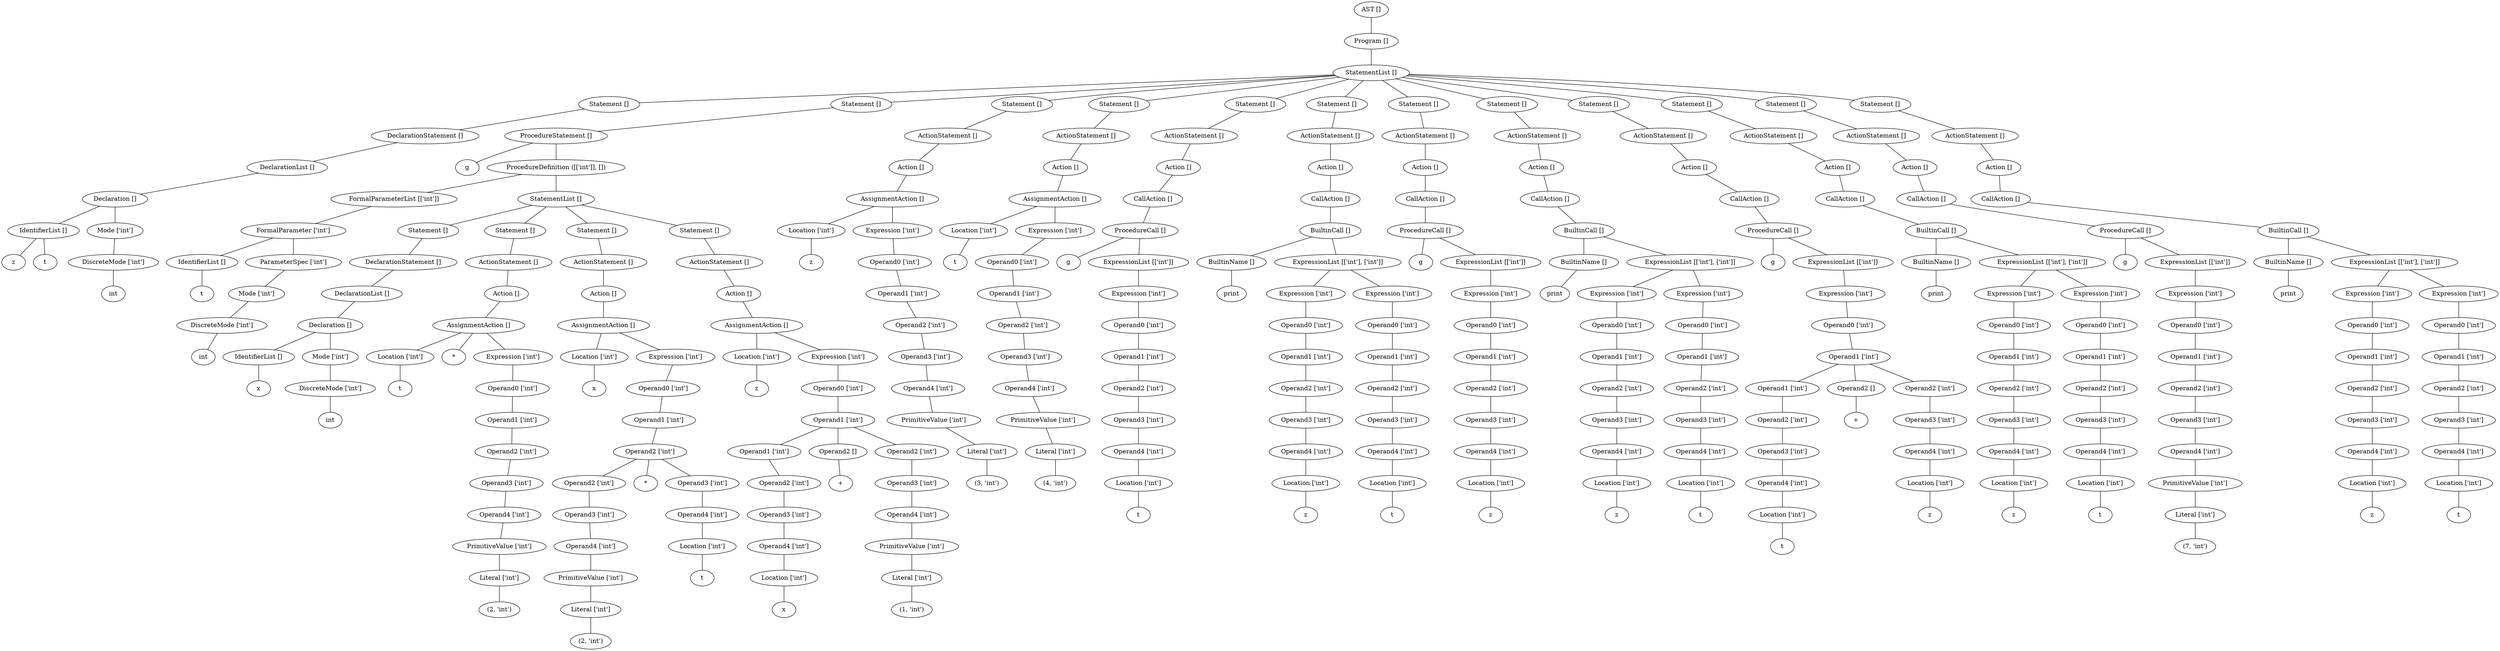 graph G {
139882367695336 [label="AST []"];
139882367696792 [label="AST []"];
139882367695336 -- 139882367696792;
139882367696792 [label="Program []"];
139882367693320 [label="Program []"];
139882367696792 -- 139882367693320;
139882367693320 [label="StatementList []"];
139882367711216 [label="StatementList []"];
139882367693320 -- 139882367711216;
139882367711216 [label="Statement []"];
139882367243264 [label="Statement []"];
139882367711216 -- 139882367243264;
139882367243264 [label="DeclarationStatement []"];
139882367252576 [label="DeclarationStatement []"];
139882367243264 -- 139882367252576;
139882367252576 [label="DeclarationList []"];
139882367732592 [label="DeclarationList []"];
139882367252576 -- 139882367732592;
139882367732592 [label="Declaration []"];
139882367730576 [label="Declaration []"];
139882367732592 -- 139882367730576;
139882367730576 [label="IdentifierList []"];
9803227570599695098 [label=z];
139882367730576 -- 9803227570599695098;
10535881469886433309 [label=t];
139882367730576 -- 10535881469886433309;
139882393035552 [label="Declaration []"];
139882367732592 -- 139882393035552;
139882393035552 [label="Mode ['int']"];
139882367230304 [label="Mode ['int']"];
139882393035552 -- 139882367230304;
139882367230304 [label="DiscreteMode ['int']"];
10349825758228330630 [label=int];
139882367230304 -- 10349825758228330630;
139882367732816 [label="StatementList []"];
139882367693320 -- 139882367732816;
139882367732816 [label="Statement []"];
139882367733488 [label="Statement []"];
139882367732816 -- 139882367733488;
139882367733488 [label="ProcedureStatement []"];
12943064118010161581 [label=g];
139882367733488 -- 12943064118010161581;
139882367748864 [label="ProcedureStatement []"];
139882367733488 -- 139882367748864;
139882367748864 [label="ProcedureDefinition ([['int']], [])"];
139882367733432 [label="ProcedureDefinition ([['int']], [])"];
139882367748864 -- 139882367733432;
139882367733432 [label="FormalParameterList [['int']]"];
139882367732928 [label="FormalParameterList [['int']]"];
139882367733432 -- 139882367732928;
139882367732928 [label="FormalParameter ['int']"];
139882367733376 [label="FormalParameter ['int']"];
139882367732928 -- 139882367733376;
139882367733376 [label="IdentifierList []"];
12464914801697975676 [label=t];
139882367733376 -- 12464914801697975676;
139882367733152 [label="FormalParameter ['int']"];
139882367732928 -- 139882367733152;
139882367733152 [label="ParameterSpec ['int']"];
139882367733040 [label="ParameterSpec ['int']"];
139882367733152 -- 139882367733040;
139882367733040 [label="Mode ['int']"];
139882367732760 [label="Mode ['int']"];
139882367733040 -- 139882367732760;
139882367732760 [label="DiscreteMode ['int']"];
10309963909557064700 [label=int];
139882367732760 -- 10309963909557064700;
139882367749872 [label="ProcedureDefinition ([['int']], [])"];
139882367748864 -- 139882367749872;
139882367749872 [label="StatementList []"];
139882367749368 [label="StatementList []"];
139882367749872 -- 139882367749368;
139882367749368 [label="Statement []"];
139882367749088 [label="Statement []"];
139882367749368 -- 139882367749088;
139882367749088 [label="DeclarationStatement []"];
139882367733600 [label="DeclarationStatement []"];
139882367749088 -- 139882367733600;
139882367733600 [label="DeclarationList []"];
139882367746288 [label="DeclarationList []"];
139882367733600 -- 139882367746288;
139882367746288 [label="Declaration []"];
139882367749424 [label="Declaration []"];
139882367746288 -- 139882367749424;
139882367749424 [label="IdentifierList []"];
10108312645843992768 [label=x];
139882367749424 -- 10108312645843992768;
139882367749928 [label="Declaration []"];
139882367746288 -- 139882367749928;
139882367749928 [label="Mode ['int']"];
139882367732984 [label="Mode ['int']"];
139882367749928 -- 139882367732984;
139882367732984 [label="DiscreteMode ['int']"];
13622204439946364441 [label=int];
139882367732984 -- 13622204439946364441;
139882367747632 [label="StatementList []"];
139882367749872 -- 139882367747632;
139882367747632 [label="Statement []"];
139882367747576 [label="Statement []"];
139882367747632 -- 139882367747576;
139882367747576 [label="ActionStatement []"];
139882367746736 [label="ActionStatement []"];
139882367747576 -- 139882367746736;
139882367746736 [label="Action []"];
139882367749480 [label="Action []"];
139882367746736 -- 139882367749480;
139882367749480 [label="AssignmentAction []"];
139882367746792 [label="AssignmentAction []"];
139882367749480 -- 139882367746792;
139882367746792 [label="Location ['int']"];
9961993207961895214 [label=t];
139882367746792 -- 9961993207961895214;
13692462024202553519 [label="*"];
139882367749480 -- 13692462024202553519;
139882367746960 [label="AssignmentAction []"];
139882367749480 -- 139882367746960;
139882367746960 [label="Expression ['int']"];
139882367746904 [label="Expression ['int']"];
139882367746960 -- 139882367746904;
139882367746904 [label="Operand0 ['int']"];
139882367746624 [label="Operand0 ['int']"];
139882367746904 -- 139882367746624;
139882367746624 [label="Operand1 ['int']"];
139882367746568 [label="Operand1 ['int']"];
139882367746624 -- 139882367746568;
139882367746568 [label="Operand2 ['int']"];
139882367748080 [label="Operand2 ['int']"];
139882367746568 -- 139882367748080;
139882367748080 [label="Operand3 ['int']"];
139882367750096 [label="Operand3 ['int']"];
139882367748080 -- 139882367750096;
139882367750096 [label="Operand4 ['int']"];
139882367747968 [label="Operand4 ['int']"];
139882367750096 -- 139882367747968;
139882367747968 [label="PrimitiveValue ['int']"];
139882367750040 [label="PrimitiveValue ['int']"];
139882367747968 -- 139882367750040;
139882367750040 [label="Literal ['int']"];
10013542444965638645 [label="(2, 'int')"];
139882367750040 -- 10013542444965638645;
139882367749704 [label="StatementList []"];
139882367749872 -- 139882367749704;
139882367749704 [label="Statement []"];
139882367746120 [label="Statement []"];
139882367749704 -- 139882367746120;
139882367746120 [label="ActionStatement []"];
139882367747464 [label="ActionStatement []"];
139882367746120 -- 139882367747464;
139882367747464 [label="Action []"];
139882367747016 [label="Action []"];
139882367747464 -- 139882367747016;
139882367747016 [label="AssignmentAction []"];
139882367746512 [label="AssignmentAction []"];
139882367747016 -- 139882367746512;
139882367746512 [label="Location ['int']"];
13202730052953625267 [label=x];
139882367746512 -- 13202730052953625267;
139882367749312 [label="AssignmentAction []"];
139882367747016 -- 139882367749312;
139882367749312 [label="Expression ['int']"];
139882367749256 [label="Expression ['int']"];
139882367749312 -- 139882367749256;
139882367749256 [label="Operand0 ['int']"];
139882367747688 [label="Operand0 ['int']"];
139882367749256 -- 139882367747688;
139882367747688 [label="Operand1 ['int']"];
139882367747800 [label="Operand1 ['int']"];
139882367747688 -- 139882367747800;
139882367747800 [label="Operand2 ['int']"];
139882367747128 [label="Operand2 ['int']"];
139882367747800 -- 139882367747128;
139882367747128 [label="Operand2 ['int']"];
139882367747072 [label="Operand2 ['int']"];
139882367747128 -- 139882367747072;
139882367747072 [label="Operand3 ['int']"];
139882367749032 [label="Operand3 ['int']"];
139882367747072 -- 139882367749032;
139882367749032 [label="Operand4 ['int']"];
139882367747912 [label="Operand4 ['int']"];
139882367749032 -- 139882367747912;
139882367747912 [label="PrimitiveValue ['int']"];
139882367749536 [label="PrimitiveValue ['int']"];
139882367747912 -- 139882367749536;
139882367749536 [label="Literal ['int']"];
10949484953496038819 [label="(2, 'int')"];
139882367749536 -- 10949484953496038819;
11167440168650912153 [label="*"];
139882367747800 -- 11167440168650912153;
139882367747744 [label="Operand2 ['int']"];
139882367747800 -- 139882367747744;
139882367747744 [label="Operand3 ['int']"];
139882367748808 [label="Operand3 ['int']"];
139882367747744 -- 139882367748808;
139882367748808 [label="Operand4 ['int']"];
139882367747184 [label="Operand4 ['int']"];
139882367748808 -- 139882367747184;
139882367747184 [label="Location ['int']"];
9720122074022325566 [label=t];
139882367747184 -- 9720122074022325566;
139882367747240 [label="StatementList []"];
139882367749872 -- 139882367747240;
139882367747240 [label="Statement []"];
139882367746848 [label="Statement []"];
139882367747240 -- 139882367746848;
139882367746848 [label="ActionStatement []"];
139882367749816 [label="ActionStatement []"];
139882367746848 -- 139882367749816;
139882367749816 [label="Action []"];
139882367749648 [label="Action []"];
139882367749816 -- 139882367749648;
139882367749648 [label="AssignmentAction []"];
139882367748024 [label="AssignmentAction []"];
139882367749648 -- 139882367748024;
139882367748024 [label="Location ['int']"];
9995477357900655442 [label=z];
139882367748024 -- 9995477357900655442;
139882367749592 [label="AssignmentAction []"];
139882367749648 -- 139882367749592;
139882367749592 [label="Expression ['int']"];
139882367748472 [label="Expression ['int']"];
139882367749592 -- 139882367748472;
139882367748472 [label="Operand0 ['int']"];
139882367747408 [label="Operand0 ['int']"];
139882367748472 -- 139882367747408;
139882367747408 [label="Operand1 ['int']"];
139882367748920 [label="Operand1 ['int']"];
139882367747408 -- 139882367748920;
139882367748920 [label="Operand1 ['int']"];
139882367748416 [label="Operand1 ['int']"];
139882367748920 -- 139882367748416;
139882367748416 [label="Operand2 ['int']"];
139882367746344 [label="Operand2 ['int']"];
139882367748416 -- 139882367746344;
139882367746344 [label="Operand3 ['int']"];
139882367747856 [label="Operand3 ['int']"];
139882367746344 -- 139882367747856;
139882367747856 [label="Operand4 ['int']"];
139882367749760 [label="Operand4 ['int']"];
139882367747856 -- 139882367749760;
139882367749760 [label="Location ['int']"];
12639438372835405396 [label=x];
139882367749760 -- 12639438372835405396;
139882367748976 [label="Operand1 ['int']"];
139882367747408 -- 139882367748976;
139882367748976 [label="Operand2 []"];
10926053971567379869 [label="+"];
139882367748976 -- 10926053971567379869;
139882367747352 [label="Operand1 ['int']"];
139882367747408 -- 139882367747352;
139882367747352 [label="Operand2 ['int']"];
139882367748192 [label="Operand2 ['int']"];
139882367747352 -- 139882367748192;
139882367748192 [label="Operand3 ['int']"];
139882367748640 [label="Operand3 ['int']"];
139882367748192 -- 139882367748640;
139882367748640 [label="Operand4 ['int']"];
139882367748584 [label="Operand4 ['int']"];
139882367748640 -- 139882367748584;
139882367748584 [label="PrimitiveValue ['int']"];
139882367748360 [label="PrimitiveValue ['int']"];
139882367748584 -- 139882367748360;
139882367748360 [label="Literal ['int']"];
9833603865752881606 [label="(1, 'int')"];
139882367748360 -- 9833603865752881606;
139882367733712 [label="StatementList []"];
139882367693320 -- 139882367733712;
139882367733712 [label="Statement []"];
139882367748304 [label="Statement []"];
139882367733712 -- 139882367748304;
139882367748304 [label="ActionStatement []"];
139882367733656 [label="ActionStatement []"];
139882367748304 -- 139882367733656;
139882367733656 [label="Action []"];
139882367748528 [label="Action []"];
139882367733656 -- 139882367748528;
139882367748528 [label="AssignmentAction []"];
139882393035440 [label="AssignmentAction []"];
139882367748528 -- 139882393035440;
139882393035440 [label="Location ['int']"];
11264768471296177063 [label=z];
139882393035440 -- 11264768471296177063;
139882367747296 [label="AssignmentAction []"];
139882367748528 -- 139882367747296;
139882367747296 [label="Expression ['int']"];
139882367748136 [label="Expression ['int']"];
139882367747296 -- 139882367748136;
139882367748136 [label="Operand0 ['int']"];
139882367746400 [label="Operand0 ['int']"];
139882367748136 -- 139882367746400;
139882367746400 [label="Operand1 ['int']"];
139882367746456 [label="Operand1 ['int']"];
139882367746400 -- 139882367746456;
139882367746456 [label="Operand2 ['int']"];
139882367747520 [label="Operand2 ['int']"];
139882367746456 -- 139882367747520;
139882367747520 [label="Operand3 ['int']"];
139882393035496 [label="Operand3 ['int']"];
139882367747520 -- 139882393035496;
139882393035496 [label="Operand4 ['int']"];
139882367732872 [label="Operand4 ['int']"];
139882393035496 -- 139882367732872;
139882367732872 [label="PrimitiveValue ['int']"];
139882367749144 [label="PrimitiveValue ['int']"];
139882367732872 -- 139882367749144;
139882367749144 [label="Literal ['int']"];
10050172889597339108 [label="(3, 'int')"];
139882367749144 -- 10050172889597339108;
139882367748752 [label="StatementList []"];
139882367693320 -- 139882367748752;
139882367748752 [label="Statement []"];
139882367287704 [label="Statement []"];
139882367748752 -- 139882367287704;
139882367287704 [label="ActionStatement []"];
139882367746232 [label="ActionStatement []"];
139882367287704 -- 139882367746232;
139882367746232 [label="Action []"];
139882367282816 [label="Action []"];
139882367746232 -- 139882367282816;
139882367282816 [label="AssignmentAction []"];
139882367732648 [label="AssignmentAction []"];
139882367282816 -- 139882367732648;
139882367732648 [label="Location ['int']"];
11776179025319028607 [label=t];
139882367732648 -- 11776179025319028607;
139882367740616 [label="AssignmentAction []"];
139882367282816 -- 139882367740616;
139882367740616 [label="Expression ['int']"];
139882367740560 [label="Expression ['int']"];
139882367740616 -- 139882367740560;
139882367740560 [label="Operand0 ['int']"];
139882367738264 [label="Operand0 ['int']"];
139882367740560 -- 139882367738264;
139882367738264 [label="Operand1 ['int']"];
139882367738208 [label="Operand1 ['int']"];
139882367738264 -- 139882367738208;
139882367738208 [label="Operand2 ['int']"];
139882367738320 [label="Operand2 ['int']"];
139882367738208 -- 139882367738320;
139882367738320 [label="Operand3 ['int']"];
139882367733320 [label="Operand3 ['int']"];
139882367738320 -- 139882367733320;
139882367733320 [label="Operand4 ['int']"];
139882367748248 [label="Operand4 ['int']"];
139882367733320 -- 139882367748248;
139882367748248 [label="PrimitiveValue ['int']"];
139882367746176 [label="PrimitiveValue ['int']"];
139882367748248 -- 139882367746176;
139882367746176 [label="Literal ['int']"];
11640033208395602705 [label="(4, 'int')"];
139882367746176 -- 11640033208395602705;
139882367230416 [label="StatementList []"];
139882367693320 -- 139882367230416;
139882367230416 [label="Statement []"];
139882367741400 [label="Statement []"];
139882367230416 -- 139882367741400;
139882367741400 [label="ActionStatement []"];
139882367738600 [label="ActionStatement []"];
139882367741400 -- 139882367738600;
139882367738600 [label="Action []"];
139882367738096 [label="Action []"];
139882367738600 -- 139882367738096;
139882367738096 [label="CallAction []"];
139882367739216 [label="CallAction []"];
139882367738096 -- 139882367739216;
139882367739216 [label="ProcedureCall []"];
9782011032287468941 [label=g];
139882367739216 -- 9782011032287468941;
139882367740280 [label="ProcedureCall []"];
139882367739216 -- 139882367740280;
139882367740280 [label="ExpressionList [['int']]"];
139882367740224 [label="ExpressionList [['int']]"];
139882367740280 -- 139882367740224;
139882367740224 [label="Expression ['int']"];
139882367739160 [label="Expression ['int']"];
139882367740224 -- 139882367739160;
139882367739160 [label="Operand0 ['int']"];
139882367738544 [label="Operand0 ['int']"];
139882367739160 -- 139882367738544;
139882367738544 [label="Operand1 ['int']"];
139882367733208 [label="Operand1 ['int']"];
139882367738544 -- 139882367733208;
139882367733208 [label="Operand2 ['int']"];
139882367738152 [label="Operand2 ['int']"];
139882367733208 -- 139882367738152;
139882367738152 [label="Operand3 ['int']"];
139882367740392 [label="Operand3 ['int']"];
139882367738152 -- 139882367740392;
139882367740392 [label="Operand4 ['int']"];
139882367749200 [label="Operand4 ['int']"];
139882367740392 -- 139882367749200;
139882367749200 [label="Location ['int']"];
11576436435233558937 [label=t];
139882367749200 -- 11576436435233558937;
139882367741456 [label="StatementList []"];
139882367693320 -- 139882367741456;
139882367741456 [label="Statement []"];
139882367738712 [label="Statement []"];
139882367741456 -- 139882367738712;
139882367738712 [label="ActionStatement []"];
139882367739552 [label="ActionStatement []"];
139882367738712 -- 139882367739552;
139882367739552 [label="Action []"];
139882367740448 [label="Action []"];
139882367739552 -- 139882367740448;
139882367740448 [label="CallAction []"];
139882367740000 [label="CallAction []"];
139882367740448 -- 139882367740000;
139882367740000 [label="BuiltinCall []"];
139882367748696 [label="BuiltinCall []"];
139882367740000 -- 139882367748696;
139882367748696 [label="BuiltinName []"];
11637429547831944119 [label=print];
139882367748696 -- 11637429547831944119;
139882367741736 [label="BuiltinCall []"];
139882367740000 -- 139882367741736;
139882367741736 [label="ExpressionList [['int'], ['int']]"];
139882367741344 [label="ExpressionList [['int'], ['int']]"];
139882367741736 -- 139882367741344;
139882367741344 [label="Expression ['int']"];
139882367741288 [label="Expression ['int']"];
139882367741344 -- 139882367741288;
139882367741288 [label="Operand0 ['int']"];
139882367741512 [label="Operand0 ['int']"];
139882367741288 -- 139882367741512;
139882367741512 [label="Operand1 ['int']"];
139882367740168 [label="Operand1 ['int']"];
139882367741512 -- 139882367740168;
139882367740168 [label="Operand2 ['int']"];
139882367738488 [label="Operand2 ['int']"];
139882367740168 -- 139882367738488;
139882367738488 [label="Operand3 ['int']"];
139882367740504 [label="Operand3 ['int']"];
139882367738488 -- 139882367740504;
139882367740504 [label="Operand4 ['int']"];
139882367739272 [label="Operand4 ['int']"];
139882367740504 -- 139882367739272;
139882367739272 [label="Location ['int']"];
11198327311254497985 [label=z];
139882367739272 -- 11198327311254497985;
139882367741680 [label="ExpressionList [['int'], ['int']]"];
139882367741736 -- 139882367741680;
139882367741680 [label="Expression ['int']"];
139882367740952 [label="Expression ['int']"];
139882367741680 -- 139882367740952;
139882367740952 [label="Operand0 ['int']"];
139882367740896 [label="Operand0 ['int']"];
139882367740952 -- 139882367740896;
139882367740896 [label="Operand1 ['int']"];
139882367739496 [label="Operand1 ['int']"];
139882367740896 -- 139882367739496;
139882367739496 [label="Operand2 ['int']"];
139882367740056 [label="Operand2 ['int']"];
139882367739496 -- 139882367740056;
139882367740056 [label="Operand3 ['int']"];
139882367738824 [label="Operand3 ['int']"];
139882367740056 -- 139882367738824;
139882367738824 [label="Operand4 ['int']"];
139882367738768 [label="Operand4 ['int']"];
139882367738824 -- 139882367738768;
139882367738768 [label="Location ['int']"];
12381882278298087935 [label=t];
139882367738768 -- 12381882278298087935;
139882367738992 [label="StatementList []"];
139882367693320 -- 139882367738992;
139882367738992 [label="Statement []"];
139882367738936 [label="Statement []"];
139882367738992 -- 139882367738936;
139882367738936 [label="ActionStatement []"];
139882367741064 [label="ActionStatement []"];
139882367738936 -- 139882367741064;
139882367741064 [label="Action []"];
139882367740112 [label="Action []"];
139882367741064 -- 139882367740112;
139882367740112 [label="CallAction []"];
139882367741904 [label="CallAction []"];
139882367740112 -- 139882367741904;
139882367741904 [label="ProcedureCall []"];
13589352590761846938 [label=g];
139882367741904 -- 13589352590761846938;
139882367739384 [label="ProcedureCall []"];
139882367741904 -- 139882367739384;
139882367739384 [label="ExpressionList [['int']]"];
139882367739328 [label="ExpressionList [['int']]"];
139882367739384 -- 139882367739328;
139882367739328 [label="Expression ['int']"];
139882367740728 [label="Expression ['int']"];
139882367739328 -- 139882367740728;
139882367740728 [label="Operand0 ['int']"];
139882367739440 [label="Operand0 ['int']"];
139882367740728 -- 139882367739440;
139882367739440 [label="Operand1 ['int']"];
139882367740336 [label="Operand1 ['int']"];
139882367739440 -- 139882367740336;
139882367740336 [label="Operand2 ['int']"];
139882367739888 [label="Operand2 ['int']"];
139882367740336 -- 139882367739888;
139882367739888 [label="Operand3 ['int']"];
139882367739048 [label="Operand3 ['int']"];
139882367739888 -- 139882367739048;
139882367739048 [label="Operand4 ['int']"];
139882367738656 [label="Operand4 ['int']"];
139882367739048 -- 139882367738656;
139882367738656 [label="Location ['int']"];
12627449824101766695 [label=z];
139882367738656 -- 12627449824101766695;
139882367741848 [label="StatementList []"];
139882367693320 -- 139882367741848;
139882367741848 [label="Statement []"];
139882367739832 [label="Statement []"];
139882367741848 -- 139882367739832;
139882367739832 [label="ActionStatement []"];
139882367737928 [label="ActionStatement []"];
139882367739832 -- 139882367737928;
139882367737928 [label="Action []"];
139882367740784 [label="Action []"];
139882367737928 -- 139882367740784;
139882367740784 [label="CallAction []"];
139882367738432 [label="CallAction []"];
139882367740784 -- 139882367738432;
139882367738432 [label="BuiltinCall []"];
139882367739608 [label="BuiltinCall []"];
139882367738432 -- 139882367739608;
139882367739608 [label="BuiltinName []"];
13035808904779361481 [label=print];
139882367739608 -- 13035808904779361481;
139882367701120 [label="BuiltinCall []"];
139882367738432 -- 139882367701120;
139882367701120 [label="ExpressionList [['int'], ['int']]"];
139882367739776 [label="ExpressionList [['int'], ['int']]"];
139882367701120 -- 139882367739776;
139882367739776 [label="Expression ['int']"];
139882367739720 [label="Expression ['int']"];
139882367739776 -- 139882367739720;
139882367739720 [label="Operand0 ['int']"];
139882367739664 [label="Operand0 ['int']"];
139882367739720 -- 139882367739664;
139882367739664 [label="Operand1 ['int']"];
139882367741624 [label="Operand1 ['int']"];
139882367739664 -- 139882367741624;
139882367741624 [label="Operand2 ['int']"];
139882367739944 [label="Operand2 ['int']"];
139882367741624 -- 139882367739944;
139882367739944 [label="Operand3 ['int']"];
139882367740840 [label="Operand3 ['int']"];
139882367739944 -- 139882367740840;
139882367740840 [label="Operand4 ['int']"];
139882367740672 [label="Operand4 ['int']"];
139882367740840 -- 139882367740672;
139882367740672 [label="Location ['int']"];
10415999803092082004 [label=z];
139882367740672 -- 10415999803092082004;
139882367701064 [label="ExpressionList [['int'], ['int']]"];
139882367701120 -- 139882367701064;
139882367701064 [label="Expression ['int']"];
139882367705040 [label="Expression ['int']"];
139882367701064 -- 139882367705040;
139882367705040 [label="Operand0 ['int']"];
139882367738040 [label="Operand0 ['int']"];
139882367705040 -- 139882367738040;
139882367738040 [label="Operand1 ['int']"];
139882367737984 [label="Operand1 ['int']"];
139882367738040 -- 139882367737984;
139882367737984 [label="Operand2 ['int']"];
139882367741120 [label="Operand2 ['int']"];
139882367737984 -- 139882367741120;
139882367741120 [label="Operand3 ['int']"];
139882367741176 [label="Operand3 ['int']"];
139882367741120 -- 139882367741176;
139882367741176 [label="Operand4 ['int']"];
139882367738376 [label="Operand4 ['int']"];
139882367741176 -- 139882367738376;
139882367738376 [label="Location ['int']"];
11594255100516771980 [label=t];
139882367738376 -- 11594255100516771980;
139882367701736 [label="StatementList []"];
139882367693320 -- 139882367701736;
139882367701736 [label="Statement []"];
139882367693880 [label="Statement []"];
139882367701736 -- 139882367693880;
139882367693880 [label="ActionStatement []"];
139882367701288 [label="ActionStatement []"];
139882367693880 -- 139882367701288;
139882367701288 [label="Action []"];
139882367701680 [label="Action []"];
139882367701288 -- 139882367701680;
139882367701680 [label="CallAction []"];
139882367701904 [label="CallAction []"];
139882367701680 -- 139882367701904;
139882367701904 [label="ProcedureCall []"];
9755918024080696623 [label=g];
139882367701904 -- 9755918024080696623;
139882367702016 [label="ProcedureCall []"];
139882367701904 -- 139882367702016;
139882367702016 [label="ExpressionList [['int']]"];
139882367701960 [label="ExpressionList [['int']]"];
139882367702016 -- 139882367701960;
139882367701960 [label="Expression ['int']"];
139882367701848 [label="Expression ['int']"];
139882367701960 -- 139882367701848;
139882367701848 [label="Operand0 ['int']"];
139882367701512 [label="Operand0 ['int']"];
139882367701848 -- 139882367701512;
139882367701512 [label="Operand1 ['int']"];
139882367702072 [label="Operand1 ['int']"];
139882367701512 -- 139882367702072;
139882367702072 [label="Operand1 ['int']"];
139882367741008 [label="Operand1 ['int']"];
139882367702072 -- 139882367741008;
139882367741008 [label="Operand2 ['int']"];
139882367701624 [label="Operand2 ['int']"];
139882367741008 -- 139882367701624;
139882367701624 [label="Operand3 ['int']"];
139882367701792 [label="Operand3 ['int']"];
139882367701624 -- 139882367701792;
139882367701792 [label="Operand4 ['int']"];
139882367738880 [label="Operand4 ['int']"];
139882367701792 -- 139882367738880;
139882367738880 [label="Location ['int']"];
10953872694432150321 [label=t];
139882367738880 -- 10953872694432150321;
139882367701232 [label="Operand1 ['int']"];
139882367701512 -- 139882367701232;
139882367701232 [label="Operand2 []"];
10301446092749729329 [label="+"];
139882367701232 -- 10301446092749729329;
139882367701456 [label="Operand1 ['int']"];
139882367701512 -- 139882367701456;
139882367701456 [label="Operand2 ['int']"];
139882367702240 [label="Operand2 ['int']"];
139882367701456 -- 139882367702240;
139882367702240 [label="Operand3 ['int']"];
139882367702184 [label="Operand3 ['int']"];
139882367702240 -- 139882367702184;
139882367702184 [label="Operand4 ['int']"];
139882367701176 [label="Operand4 ['int']"];
139882367702184 -- 139882367701176;
139882367701176 [label="Location ['int']"];
13786844767960148109 [label=z];
139882367701176 -- 13786844767960148109;
139882367696568 [label="StatementList []"];
139882367693320 -- 139882367696568;
139882367696568 [label="Statement []"];
139882367693264 [label="Statement []"];
139882367696568 -- 139882367693264;
139882367693264 [label="ActionStatement []"];
139882367694552 [label="ActionStatement []"];
139882367693264 -- 139882367694552;
139882367694552 [label="Action []"];
139882367696624 [label="Action []"];
139882367694552 -- 139882367696624;
139882367696624 [label="CallAction []"];
139882367693096 [label="CallAction []"];
139882367696624 -- 139882367693096;
139882367693096 [label="BuiltinCall []"];
139882367702128 [label="BuiltinCall []"];
139882367693096 -- 139882367702128;
139882367702128 [label="BuiltinName []"];
13102016840859539498 [label=print];
139882367702128 -- 13102016840859539498;
139882367695168 [label="BuiltinCall []"];
139882367693096 -- 139882367695168;
139882367695168 [label="ExpressionList [['int'], ['int']]"];
139882367695504 [label="ExpressionList [['int'], ['int']]"];
139882367695168 -- 139882367695504;
139882367695504 [label="Expression ['int']"];
139882367695448 [label="Expression ['int']"];
139882367695504 -- 139882367695448;
139882367695448 [label="Operand0 ['int']"];
139882367693208 [label="Operand0 ['int']"];
139882367695448 -- 139882367693208;
139882367693208 [label="Operand1 ['int']"];
139882367693152 [label="Operand1 ['int']"];
139882367693208 -- 139882367693152;
139882367693152 [label="Operand2 ['int']"];
139882367741568 [label="Operand2 ['int']"];
139882367693152 -- 139882367741568;
139882367741568 [label="Operand3 ['int']"];
139882367694272 [label="Operand3 ['int']"];
139882367741568 -- 139882367694272;
139882367694272 [label="Operand4 ['int']"];
139882367701400 [label="Operand4 ['int']"];
139882367694272 -- 139882367701400;
139882367701400 [label="Location ['int']"];
13700258432130944392 [label=z];
139882367701400 -- 13700258432130944392;
139882367695112 [label="ExpressionList [['int'], ['int']]"];
139882367695168 -- 139882367695112;
139882367695112 [label="Expression ['int']"];
139882367694496 [label="Expression ['int']"];
139882367695112 -- 139882367694496;
139882367694496 [label="Operand0 ['int']"];
139882367694440 [label="Operand0 ['int']"];
139882367694496 -- 139882367694440;
139882367694440 [label="Operand1 ['int']"];
139882367694216 [label="Operand1 ['int']"];
139882367694440 -- 139882367694216;
139882367694216 [label="Operand2 ['int']"];
139882367695560 [label="Operand2 ['int']"];
139882367694216 -- 139882367695560;
139882367695560 [label="Operand3 ['int']"];
139882367695616 [label="Operand3 ['int']"];
139882367695560 -- 139882367695616;
139882367695616 [label="Operand4 ['int']"];
139882367693040 [label="Operand4 ['int']"];
139882367695616 -- 139882367693040;
139882367693040 [label="Location ['int']"];
12273213113091761802 [label=t];
139882367693040 -- 12273213113091761802;
139882367694664 [label="StatementList []"];
139882367693320 -- 139882367694664;
139882367694664 [label="Statement []"];
139882367696848 [label="Statement []"];
139882367694664 -- 139882367696848;
139882367696848 [label="ActionStatement []"];
139882367695392 [label="ActionStatement []"];
139882367696848 -- 139882367695392;
139882367695392 [label="Action []"];
139882367694328 [label="Action []"];
139882367695392 -- 139882367694328;
139882367694328 [label="CallAction []"];
139882367696400 [label="CallAction []"];
139882367694328 -- 139882367696400;
139882367696400 [label="ProcedureCall []"];
13750622744540183966 [label=g];
139882367696400 -- 13750622744540183966;
139882367696344 [label="ProcedureCall []"];
139882367696400 -- 139882367696344;
139882367696344 [label="ExpressionList [['int']]"];
139882367695280 [label="ExpressionList [['int']]"];
139882367696344 -- 139882367695280;
139882367695280 [label="Expression ['int']"];
139882367695224 [label="Expression ['int']"];
139882367695280 -- 139882367695224;
139882367695224 [label="Operand0 ['int']"];
139882367693488 [label="Operand0 ['int']"];
139882367695224 -- 139882367693488;
139882367693488 [label="Operand1 ['int']"];
139882367694160 [label="Operand1 ['int']"];
139882367693488 -- 139882367694160;
139882367694160 [label="Operand2 ['int']"];
139882367701568 [label="Operand2 ['int']"];
139882367694160 -- 139882367701568;
139882367701568 [label="Operand3 ['int']"];
139882367695000 [label="Operand3 ['int']"];
139882367701568 -- 139882367695000;
139882367695000 [label="Operand4 ['int']"];
139882367694720 [label="Operand4 ['int']"];
139882367695000 -- 139882367694720;
139882367694720 [label="PrimitiveValue ['int']"];
139882367701344 [label="PrimitiveValue ['int']"];
139882367694720 -- 139882367701344;
139882367701344 [label="Literal ['int']"];
12007966430540071752 [label="(7, 'int')"];
139882367701344 -- 12007966430540071752;
139882367693712 [label="StatementList []"];
139882367693320 -- 139882367693712;
139882367693712 [label="Statement []"];
139882367696064 [label="Statement []"];
139882367693712 -- 139882367696064;
139882367696064 [label="ActionStatement []"];
139882367694048 [label="ActionStatement []"];
139882367696064 -- 139882367694048;
139882367694048 [label="Action []"];
139882367693544 [label="Action []"];
139882367694048 -- 139882367693544;
139882367693544 [label="CallAction []"];
139882367696176 [label="CallAction []"];
139882367693544 -- 139882367696176;
139882367696176 [label="BuiltinCall []"];
139882367694608 [label="BuiltinCall []"];
139882367696176 -- 139882367694608;
139882367694608 [label="BuiltinName []"];
10137415681108323906 [label=print];
139882367694608 -- 10137415681108323906;
139882367694776 [label="BuiltinCall []"];
139882367696176 -- 139882367694776;
139882367694776 [label="ExpressionList [['int'], ['int']]"];
139882367696008 [label="ExpressionList [['int'], ['int']]"];
139882367694776 -- 139882367696008;
139882367696008 [label="Expression ['int']"];
139882367696512 [label="Expression ['int']"];
139882367696008 -- 139882367696512;
139882367696512 [label="Operand0 ['int']"];
139882367696456 [label="Operand0 ['int']"];
139882367696512 -- 139882367696456;
139882367696456 [label="Operand1 ['int']"];
139882367695952 [label="Operand1 ['int']"];
139882367696456 -- 139882367695952;
139882367695952 [label="Operand2 ['int']"];
139882367695056 [label="Operand2 ['int']"];
139882367695952 -- 139882367695056;
139882367695056 [label="Operand3 ['int']"];
139882367693600 [label="Operand3 ['int']"];
139882367695056 -- 139882367693600;
139882367693600 [label="Operand4 ['int']"];
139882367693432 [label="Operand4 ['int']"];
139882367693600 -- 139882367693432;
139882367693432 [label="Location ['int']"];
11890088242388445238 [label=z];
139882367693432 -- 11890088242388445238;
139882367694384 [label="ExpressionList [['int'], ['int']]"];
139882367694776 -- 139882367694384;
139882367694384 [label="Expression ['int']"];
139882367694944 [label="Expression ['int']"];
139882367694384 -- 139882367694944;
139882367694944 [label="Operand0 ['int']"];
139882367694888 [label="Operand0 ['int']"];
139882367694944 -- 139882367694888;
139882367694888 [label="Operand1 ['int']"];
139882367693376 [label="Operand1 ['int']"];
139882367694888 -- 139882367693376;
139882367693376 [label="Operand2 ['int']"];
139882367695672 [label="Operand2 ['int']"];
139882367693376 -- 139882367695672;
139882367695672 [label="Operand3 ['int']"];
139882367695728 [label="Operand3 ['int']"];
139882367695672 -- 139882367695728;
139882367695728 [label="Operand4 ['int']"];
139882367696120 [label="Operand4 ['int']"];
139882367695728 -- 139882367696120;
139882367696120 [label="Location ['int']"];
13601360713730972412 [label=t];
139882367696120 -- 13601360713730972412;
}
